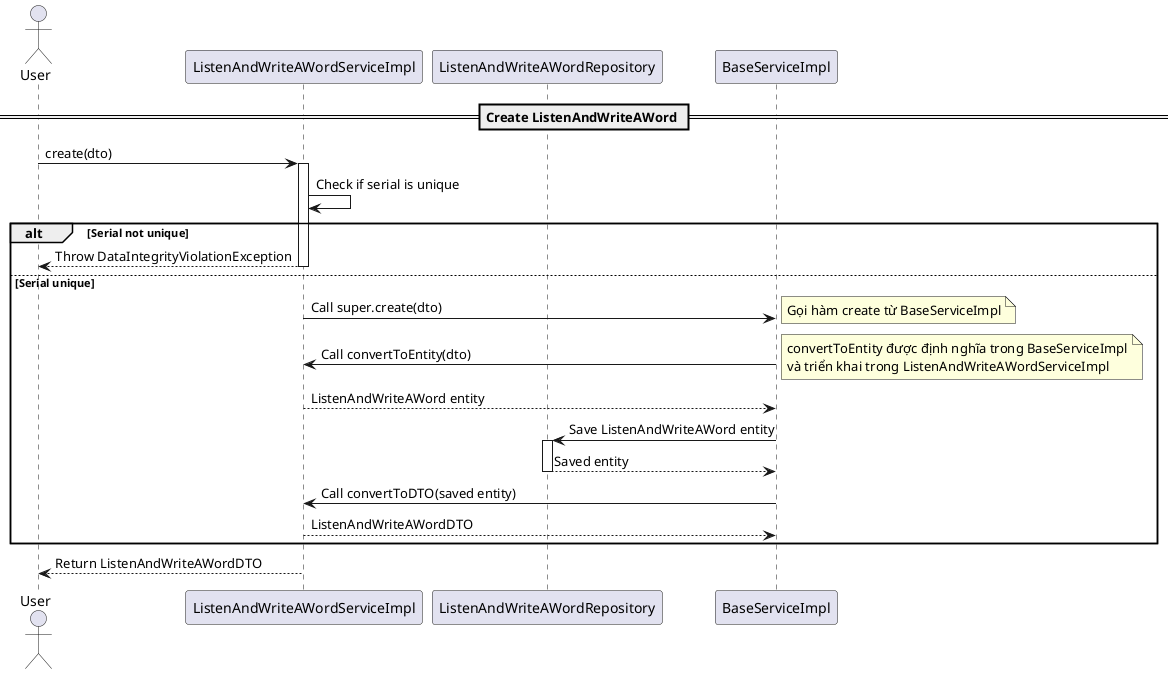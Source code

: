 @startuml CreateListenAndWriteAWord

actor User
participant "ListenAndWriteAWordServiceImpl" as LWS
participant "ListenAndWriteAWordRepository" as LWR
participant "BaseServiceImpl" as BSI

== Create ListenAndWriteAWord ==
User -> LWS: create(dto)
activate LWS

LWS -> LWS: Check if serial is unique
alt Serial not unique
    LWS --> User: Throw DataIntegrityViolationException
    deactivate LWS
else Serial unique
    LWS -> BSI: Call super.create(dto)
    note right: Gọi hàm create từ BaseServiceImpl
    BSI -> LWS: Call convertToEntity(dto)
    note right: convertToEntity được định nghĩa trong BaseServiceImpl\nvà triển khai trong ListenAndWriteAWordServiceImpl
    LWS --> BSI: ListenAndWriteAWord entity

    BSI -> LWR: Save ListenAndWriteAWord entity
    activate LWR
    LWR --> BSI: Saved entity
    deactivate LWR

    BSI -> LWS: Call convertToDTO(saved entity)
    LWS --> BSI: ListenAndWriteAWordDTO
end

LWS --> User: Return ListenAndWriteAWordDTO
deactivate LWS

@enduml
